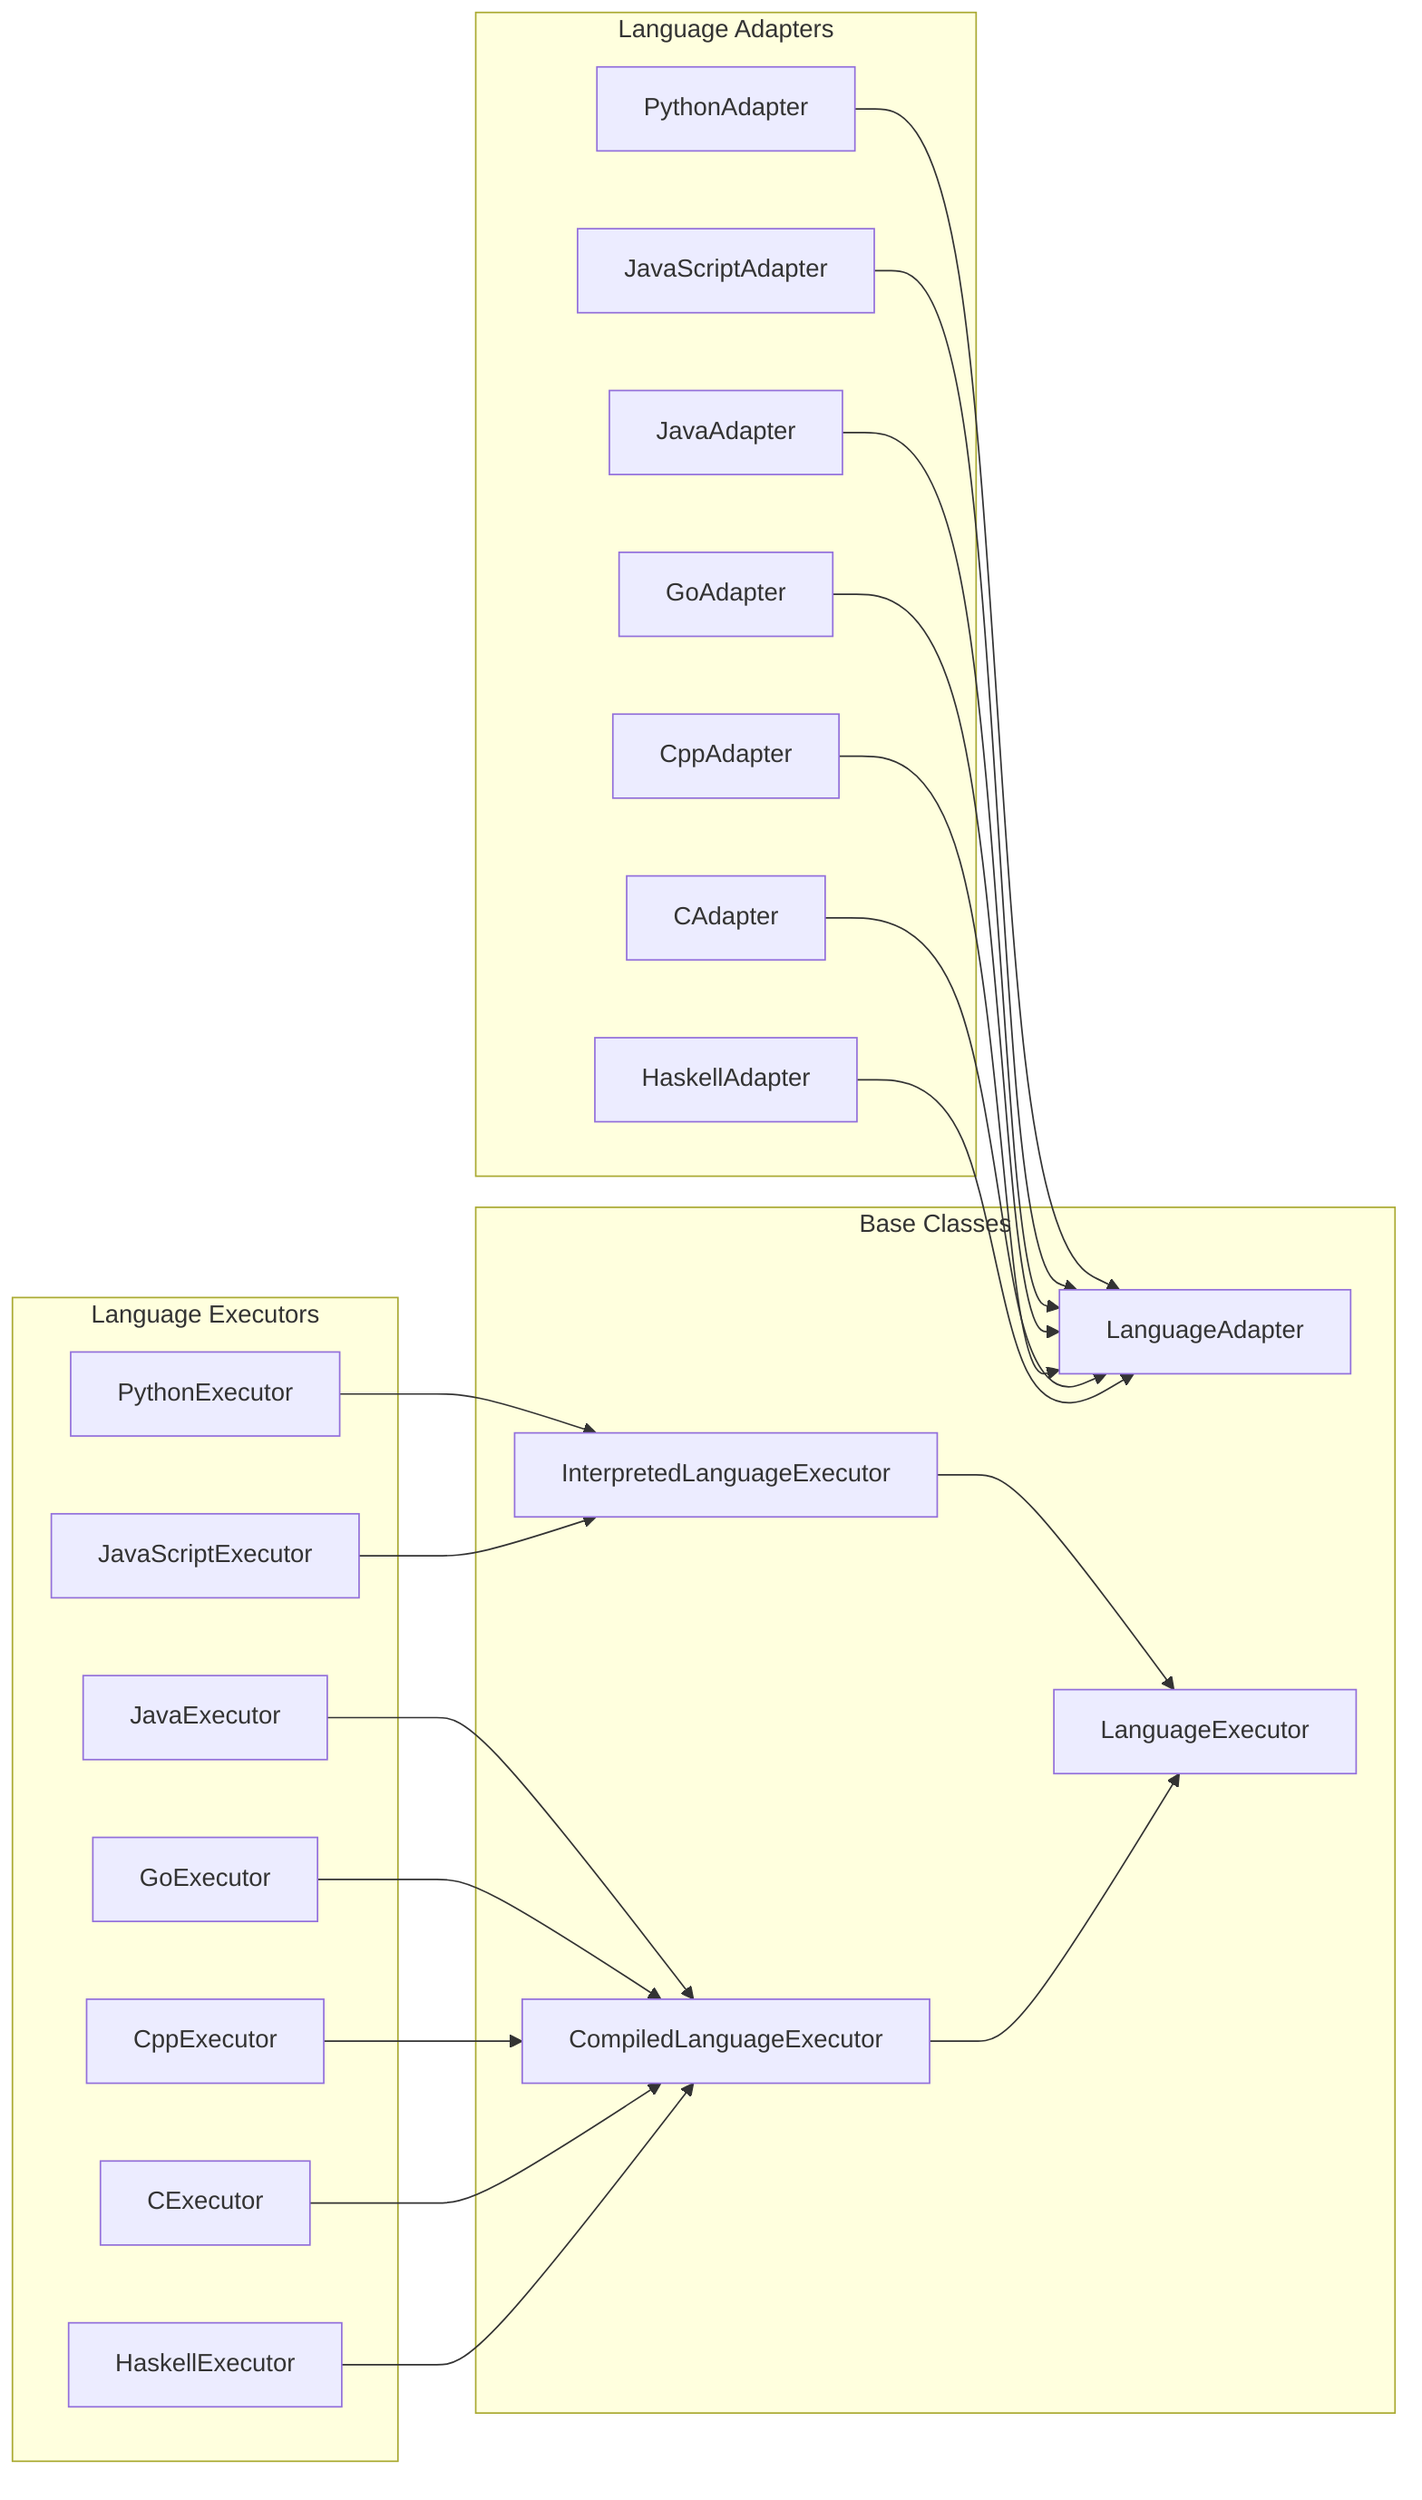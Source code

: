 graph LR
    subgraph "Language Adapters"
        PA[PythonAdapter]
        JSA[JavaScriptAdapter]
        JA[JavaAdapter]
        GA[GoAdapter]
        CPA[CppAdapter]
        CA[CAdapter]
        HA[HaskellAdapter]
    end
    
    subgraph "Language Executors"
        PE[PythonExecutor]
        JSE[JavaScriptExecutor]
        JE[JavaExecutor]
        GE[GoExecutor]
        CPE[CppExecutor]
        CE[CExecutor]
        HE[HaskellExecutor]
    end
    
    subgraph "Base Classes"
        LAB[LanguageAdapter]
        LEB[LanguageExecutor]
        ILE[InterpretedLanguageExecutor]
        CLE[CompiledLanguageExecutor]
    end
    
    PA --> LAB
    JSA --> LAB
    JA --> LAB
    GA --> LAB
    CPA --> LAB
    CA --> LAB
    HA --> LAB
    
    PE --> ILE
    JSE --> ILE
    JE --> CLE
    GE --> CLE
    CPE --> CLE
    CE --> CLE
    HE --> CLE
    
    ILE --> LEB
    CLE --> LEB